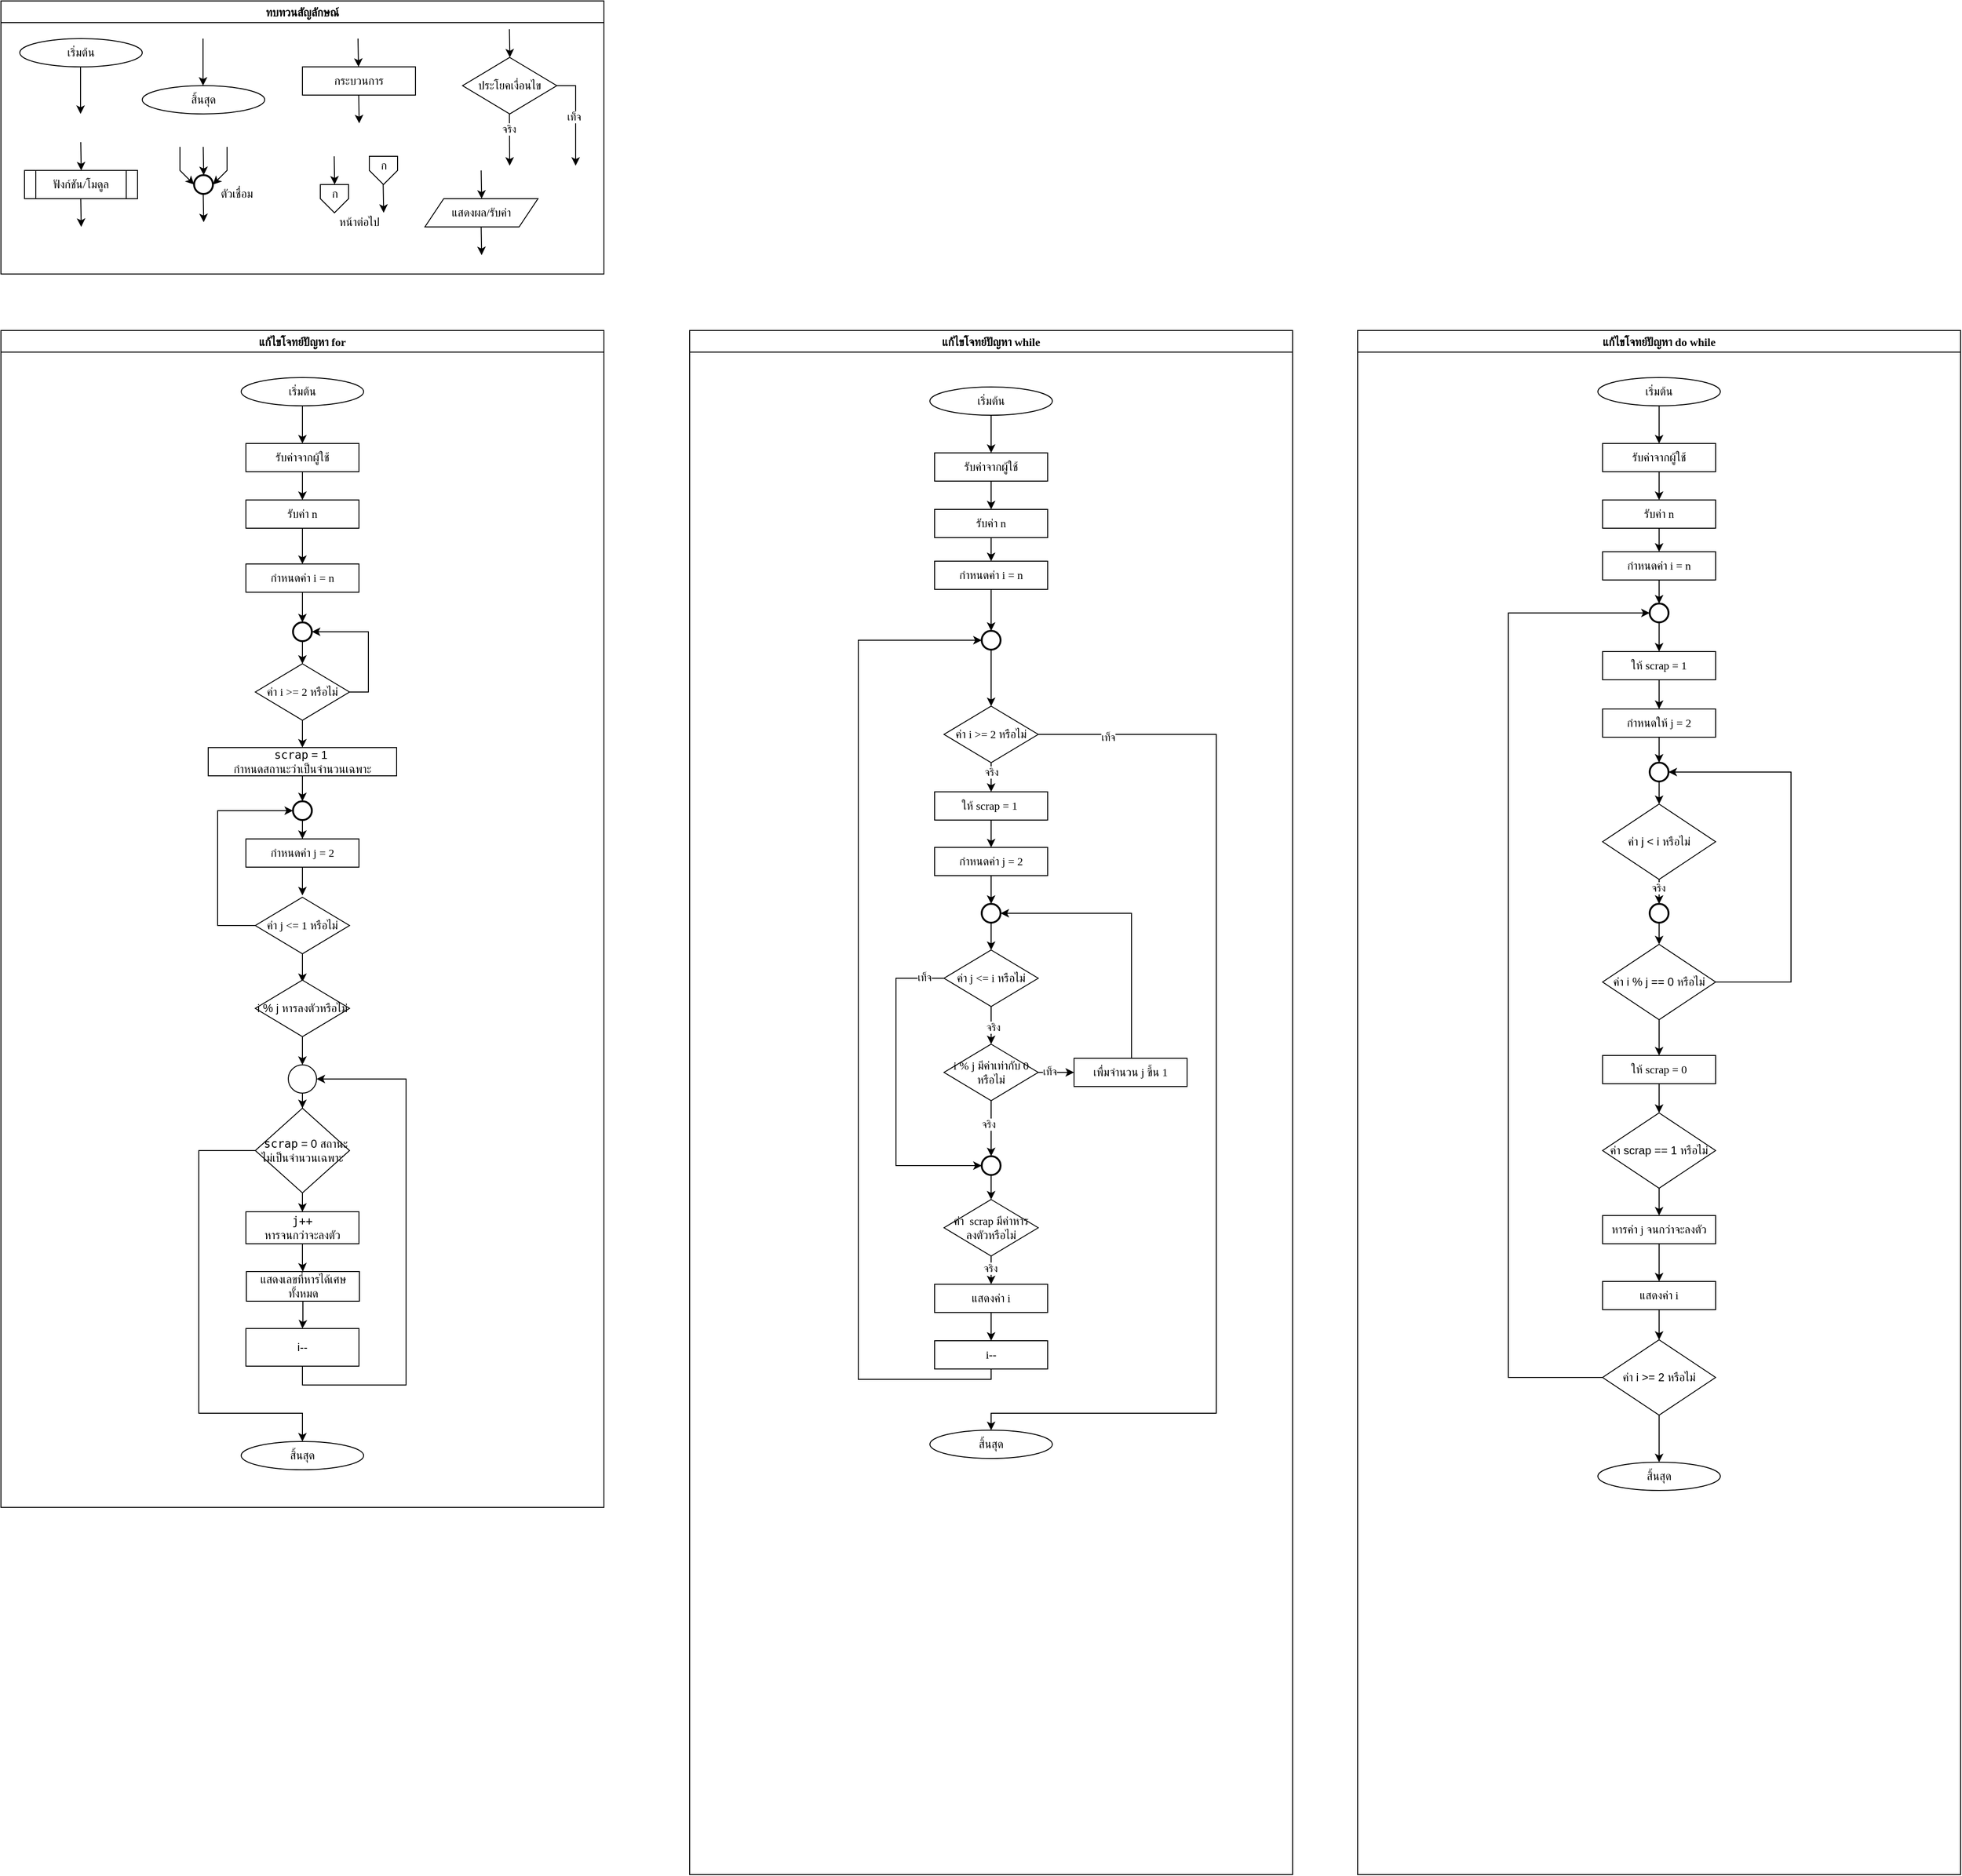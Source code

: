 <mxfile version="28.1.1">
  <diagram name="Page-1" id="1fW9AFwRJ8pEFe12abzO">
    <mxGraphModel grid="1" page="1" gridSize="10" guides="1" tooltips="1" connect="1" arrows="1" fold="1" pageScale="1" pageWidth="827" pageHeight="1169" math="0" shadow="0">
      <root>
        <mxCell id="0" />
        <mxCell id="1" parent="0" />
        <mxCell id="gpN6_bEysoLF4u-aJfMx-1" value="ทบทวนสัญลักษณ์" style="swimlane;fontFamily=Sarabun;fontSource=https://fonts.googleapis.com/css?family=Sarabun;" vertex="1" parent="1">
          <mxGeometry x="190" y="30" width="640" height="290" as="geometry" />
        </mxCell>
        <mxCell id="gpN6_bEysoLF4u-aJfMx-2" value="&lt;font data-font-src=&quot;https://fonts.googleapis.com/css?family=Sarabun&quot; face=&quot;Sarabun&quot;&gt;เริ่มต้น&lt;/font&gt;" style="ellipse;whiteSpace=wrap;html=1;" vertex="1" parent="gpN6_bEysoLF4u-aJfMx-1">
          <mxGeometry x="20" y="40" width="130" height="30" as="geometry" />
        </mxCell>
        <mxCell id="gpN6_bEysoLF4u-aJfMx-3" value="" style="endArrow=classic;html=1;rounded=0;" edge="1" parent="gpN6_bEysoLF4u-aJfMx-1">
          <mxGeometry width="50" height="50" relative="1" as="geometry">
            <mxPoint x="84.5" y="70" as="sourcePoint" />
            <mxPoint x="84.5" y="120" as="targetPoint" />
          </mxGeometry>
        </mxCell>
        <mxCell id="gpN6_bEysoLF4u-aJfMx-4" value="&lt;font face=&quot;Sarabun&quot;&gt;สิ้นสุด&lt;/font&gt;" style="ellipse;whiteSpace=wrap;html=1;" vertex="1" parent="gpN6_bEysoLF4u-aJfMx-1">
          <mxGeometry x="150" y="90" width="130" height="30" as="geometry" />
        </mxCell>
        <mxCell id="gpN6_bEysoLF4u-aJfMx-5" value="" style="endArrow=classic;html=1;rounded=0;" edge="1" parent="gpN6_bEysoLF4u-aJfMx-1">
          <mxGeometry width="50" height="50" relative="1" as="geometry">
            <mxPoint x="214.5" y="40" as="sourcePoint" />
            <mxPoint x="214.5" y="90" as="targetPoint" />
          </mxGeometry>
        </mxCell>
        <mxCell id="gpN6_bEysoLF4u-aJfMx-6" value="กระบวนการ" style="rounded=0;whiteSpace=wrap;html=1;fontFamily=Sarabun;fontSource=https://fonts.googleapis.com/css?family=Sarabun;" vertex="1" parent="gpN6_bEysoLF4u-aJfMx-1">
          <mxGeometry x="320" y="70" width="120" height="30" as="geometry" />
        </mxCell>
        <mxCell id="gpN6_bEysoLF4u-aJfMx-7" value="" style="endArrow=classic;html=1;rounded=0;" edge="1" parent="gpN6_bEysoLF4u-aJfMx-1">
          <mxGeometry width="50" height="50" relative="1" as="geometry">
            <mxPoint x="379" y="40" as="sourcePoint" />
            <mxPoint x="379.5" y="70" as="targetPoint" />
          </mxGeometry>
        </mxCell>
        <mxCell id="gpN6_bEysoLF4u-aJfMx-8" value="" style="endArrow=classic;html=1;rounded=0;" edge="1" parent="gpN6_bEysoLF4u-aJfMx-1">
          <mxGeometry width="50" height="50" relative="1" as="geometry">
            <mxPoint x="379.75" y="100" as="sourcePoint" />
            <mxPoint x="380.25" y="130" as="targetPoint" />
          </mxGeometry>
        </mxCell>
        <mxCell id="gpN6_bEysoLF4u-aJfMx-9" value="ประโยคเงื่อนไข" style="rhombus;whiteSpace=wrap;html=1;fontFamily=Sarabun;fontSource=https://fonts.googleapis.com/css?family=Sarabun;" vertex="1" parent="gpN6_bEysoLF4u-aJfMx-1">
          <mxGeometry x="490" y="60" width="100" height="60" as="geometry" />
        </mxCell>
        <mxCell id="gpN6_bEysoLF4u-aJfMx-10" value="" style="endArrow=classic;html=1;rounded=0;" edge="1" parent="gpN6_bEysoLF4u-aJfMx-1">
          <mxGeometry width="50" height="50" relative="1" as="geometry">
            <mxPoint x="539.71" y="30" as="sourcePoint" />
            <mxPoint x="540.21" y="60" as="targetPoint" />
          </mxGeometry>
        </mxCell>
        <mxCell id="gpN6_bEysoLF4u-aJfMx-11" value="" style="endArrow=classic;html=1;rounded=0;" edge="1" parent="gpN6_bEysoLF4u-aJfMx-1">
          <mxGeometry width="50" height="50" relative="1" as="geometry">
            <mxPoint x="539.71" y="120" as="sourcePoint" />
            <mxPoint x="540" y="175" as="targetPoint" />
          </mxGeometry>
        </mxCell>
        <mxCell id="gpN6_bEysoLF4u-aJfMx-12" value="จริง" style="edgeLabel;html=1;align=center;verticalAlign=middle;resizable=0;points=[];fontFamily=Sarabun;fontSource=https://fonts.googleapis.com/css?family=Sarabun;" vertex="1" connectable="0" parent="gpN6_bEysoLF4u-aJfMx-11">
          <mxGeometry x="-0.414" y="-1" relative="1" as="geometry">
            <mxPoint as="offset" />
          </mxGeometry>
        </mxCell>
        <mxCell id="gpN6_bEysoLF4u-aJfMx-13" value="" style="endArrow=classic;html=1;rounded=0;exitX=1;exitY=0.5;exitDx=0;exitDy=0;" edge="1" parent="gpN6_bEysoLF4u-aJfMx-1" source="gpN6_bEysoLF4u-aJfMx-9">
          <mxGeometry width="50" height="50" relative="1" as="geometry">
            <mxPoint x="620" y="95" as="sourcePoint" />
            <mxPoint x="610" y="175" as="targetPoint" />
            <Array as="points">
              <mxPoint x="610" y="90" />
            </Array>
          </mxGeometry>
        </mxCell>
        <mxCell id="gpN6_bEysoLF4u-aJfMx-14" value="&lt;font data-font-src=&quot;https://fonts.googleapis.com/css?family=Sarabun&quot; face=&quot;Sarabun&quot;&gt;เท็จ&lt;/font&gt;" style="edgeLabel;html=1;align=center;verticalAlign=middle;resizable=0;points=[];" vertex="1" connectable="0" parent="gpN6_bEysoLF4u-aJfMx-13">
          <mxGeometry x="-0.002" y="-2" relative="1" as="geometry">
            <mxPoint as="offset" />
          </mxGeometry>
        </mxCell>
        <mxCell id="gpN6_bEysoLF4u-aJfMx-15" value="&lt;font data-font-src=&quot;https://fonts.googleapis.com/css?family=Sarabun&quot; face=&quot;Sarabun&quot;&gt;ฟังก์ชัน/โมดูล&lt;/font&gt;" style="shape=process;whiteSpace=wrap;html=1;backgroundOutline=1;" vertex="1" parent="gpN6_bEysoLF4u-aJfMx-1">
          <mxGeometry x="25" y="180" width="120" height="30" as="geometry" />
        </mxCell>
        <mxCell id="gpN6_bEysoLF4u-aJfMx-16" value="" style="endArrow=classic;html=1;rounded=0;" edge="1" parent="gpN6_bEysoLF4u-aJfMx-1">
          <mxGeometry width="50" height="50" relative="1" as="geometry">
            <mxPoint x="84.71" y="150" as="sourcePoint" />
            <mxPoint x="85.21" y="180" as="targetPoint" />
          </mxGeometry>
        </mxCell>
        <mxCell id="gpN6_bEysoLF4u-aJfMx-17" value="" style="endArrow=classic;html=1;rounded=0;" edge="1" parent="gpN6_bEysoLF4u-aJfMx-1">
          <mxGeometry width="50" height="50" relative="1" as="geometry">
            <mxPoint x="84.71" y="210" as="sourcePoint" />
            <mxPoint x="85.21" y="240" as="targetPoint" />
          </mxGeometry>
        </mxCell>
        <mxCell id="gpN6_bEysoLF4u-aJfMx-18" value="" style="strokeWidth=2;html=1;shape=mxgraph.flowchart.start_2;whiteSpace=wrap;" vertex="1" parent="gpN6_bEysoLF4u-aJfMx-1">
          <mxGeometry x="205" y="185" width="20" height="20" as="geometry" />
        </mxCell>
        <mxCell id="gpN6_bEysoLF4u-aJfMx-19" value="" style="endArrow=classic;html=1;rounded=0;" edge="1" parent="gpN6_bEysoLF4u-aJfMx-1">
          <mxGeometry width="50" height="50" relative="1" as="geometry">
            <mxPoint x="214.71" y="155" as="sourcePoint" />
            <mxPoint x="215.21" y="185" as="targetPoint" />
          </mxGeometry>
        </mxCell>
        <mxCell id="gpN6_bEysoLF4u-aJfMx-20" value="" style="endArrow=classic;html=1;rounded=0;entryX=0;entryY=0.5;entryDx=0;entryDy=0;entryPerimeter=0;" edge="1" parent="gpN6_bEysoLF4u-aJfMx-1" target="gpN6_bEysoLF4u-aJfMx-18">
          <mxGeometry width="50" height="50" relative="1" as="geometry">
            <mxPoint x="190.0" y="155" as="sourcePoint" />
            <mxPoint x="190.5" y="185" as="targetPoint" />
            <Array as="points">
              <mxPoint x="190" y="180" />
            </Array>
          </mxGeometry>
        </mxCell>
        <mxCell id="gpN6_bEysoLF4u-aJfMx-21" value="" style="endArrow=classic;html=1;rounded=0;entryX=1;entryY=0.5;entryDx=0;entryDy=0;entryPerimeter=0;" edge="1" parent="gpN6_bEysoLF4u-aJfMx-1" target="gpN6_bEysoLF4u-aJfMx-18">
          <mxGeometry width="50" height="50" relative="1" as="geometry">
            <mxPoint x="240.0" y="155" as="sourcePoint" />
            <mxPoint x="240.5" y="185" as="targetPoint" />
            <Array as="points">
              <mxPoint x="240" y="180" />
            </Array>
          </mxGeometry>
        </mxCell>
        <mxCell id="gpN6_bEysoLF4u-aJfMx-22" value="" style="endArrow=classic;html=1;rounded=0;" edge="1" parent="gpN6_bEysoLF4u-aJfMx-1">
          <mxGeometry width="50" height="50" relative="1" as="geometry">
            <mxPoint x="214.71" y="205" as="sourcePoint" />
            <mxPoint x="215.21" y="235" as="targetPoint" />
          </mxGeometry>
        </mxCell>
        <mxCell id="gpN6_bEysoLF4u-aJfMx-23" value="&lt;font data-font-src=&quot;https://fonts.googleapis.com/css?family=Sarabun&quot; face=&quot;Sarabun&quot;&gt;ตัวเชื่อม&lt;/font&gt;" style="text;html=1;align=center;verticalAlign=middle;resizable=0;points=[];autosize=1;strokeColor=none;fillColor=none;" vertex="1" parent="gpN6_bEysoLF4u-aJfMx-1">
          <mxGeometry x="220" y="190" width="60" height="30" as="geometry" />
        </mxCell>
        <mxCell id="gpN6_bEysoLF4u-aJfMx-24" value="" style="endArrow=classic;html=1;rounded=0;" edge="1" parent="gpN6_bEysoLF4u-aJfMx-1">
          <mxGeometry width="50" height="50" relative="1" as="geometry">
            <mxPoint x="353.71" y="165" as="sourcePoint" />
            <mxPoint x="354.21" y="195" as="targetPoint" />
          </mxGeometry>
        </mxCell>
        <mxCell id="gpN6_bEysoLF4u-aJfMx-25" value="" style="verticalLabelPosition=bottom;verticalAlign=top;html=1;shape=offPageConnector;rounded=0;size=0.5;" vertex="1" parent="gpN6_bEysoLF4u-aJfMx-1">
          <mxGeometry x="339" y="195" width="30" height="30" as="geometry" />
        </mxCell>
        <mxCell id="gpN6_bEysoLF4u-aJfMx-26" value="" style="endArrow=classic;html=1;rounded=0;" edge="1" parent="gpN6_bEysoLF4u-aJfMx-1">
          <mxGeometry width="50" height="50" relative="1" as="geometry">
            <mxPoint x="405.71" y="195" as="sourcePoint" />
            <mxPoint x="406.21" y="225" as="targetPoint" />
          </mxGeometry>
        </mxCell>
        <mxCell id="gpN6_bEysoLF4u-aJfMx-27" value="" style="verticalLabelPosition=bottom;verticalAlign=top;html=1;shape=offPageConnector;rounded=0;size=0.5;" vertex="1" parent="gpN6_bEysoLF4u-aJfMx-1">
          <mxGeometry x="391" y="165" width="30" height="30" as="geometry" />
        </mxCell>
        <mxCell id="gpN6_bEysoLF4u-aJfMx-28" value="หน้าต่อไป" style="text;html=1;align=center;verticalAlign=middle;resizable=0;points=[];autosize=1;strokeColor=none;fillColor=none;fontFamily=Sarabun;fontSource=https://fonts.googleapis.com/css?family=Sarabun;" vertex="1" parent="gpN6_bEysoLF4u-aJfMx-1">
          <mxGeometry x="345" y="220" width="70" height="30" as="geometry" />
        </mxCell>
        <mxCell id="gpN6_bEysoLF4u-aJfMx-29" value="ก" style="text;html=1;align=center;verticalAlign=middle;resizable=0;points=[];autosize=1;strokeColor=none;fillColor=none;fontFamily=Sarabun;fontSource=https://fonts.googleapis.com/css?family=Sarabun;" vertex="1" parent="gpN6_bEysoLF4u-aJfMx-1">
          <mxGeometry x="339" y="190" width="30" height="30" as="geometry" />
        </mxCell>
        <mxCell id="gpN6_bEysoLF4u-aJfMx-30" value="ก" style="text;html=1;align=center;verticalAlign=middle;resizable=0;points=[];autosize=1;strokeColor=none;fillColor=none;fontFamily=Sarabun;fontSource=https://fonts.googleapis.com/css?family=Sarabun;" vertex="1" parent="gpN6_bEysoLF4u-aJfMx-1">
          <mxGeometry x="391" y="160" width="30" height="30" as="geometry" />
        </mxCell>
        <mxCell id="gpN6_bEysoLF4u-aJfMx-31" value="แสดงผล/รับค่า" style="shape=parallelogram;perimeter=parallelogramPerimeter;whiteSpace=wrap;html=1;fixedSize=1;fontFamily=Sarabun;fontSource=https://fonts.googleapis.com/css?family=Sarabun;" vertex="1" parent="gpN6_bEysoLF4u-aJfMx-1">
          <mxGeometry x="450" y="210" width="120" height="30" as="geometry" />
        </mxCell>
        <mxCell id="gpN6_bEysoLF4u-aJfMx-32" value="" style="endArrow=classic;html=1;rounded=0;" edge="1" parent="gpN6_bEysoLF4u-aJfMx-1">
          <mxGeometry width="50" height="50" relative="1" as="geometry">
            <mxPoint x="509.71" y="180" as="sourcePoint" />
            <mxPoint x="510.21" y="210" as="targetPoint" />
          </mxGeometry>
        </mxCell>
        <mxCell id="gpN6_bEysoLF4u-aJfMx-33" value="" style="endArrow=classic;html=1;rounded=0;" edge="1" parent="gpN6_bEysoLF4u-aJfMx-1">
          <mxGeometry width="50" height="50" relative="1" as="geometry">
            <mxPoint x="509.71" y="240" as="sourcePoint" />
            <mxPoint x="510.21" y="270" as="targetPoint" />
          </mxGeometry>
        </mxCell>
        <mxCell id="gpN6_bEysoLF4u-aJfMx-34" value="แก้ไขโจทย์ปัญหา while" style="swimlane;fontFamily=Sarabun;fontSource=https://fonts.googleapis.com/css?family=Sarabun;" vertex="1" parent="1">
          <mxGeometry x="921" y="380" width="640" height="1640" as="geometry" />
        </mxCell>
        <mxCell id="gpN6_bEysoLF4u-aJfMx-80" style="edgeStyle=orthogonalEdgeStyle;rounded=0;orthogonalLoop=1;jettySize=auto;html=1;entryX=0;entryY=0.5;entryDx=0;entryDy=0;entryPerimeter=0;" edge="1" parent="gpN6_bEysoLF4u-aJfMx-34">
          <mxGeometry relative="1" as="geometry">
            <Array as="points">
              <mxPoint x="100" y="760" />
              <mxPoint x="15" y="760" />
              <mxPoint x="15" y="492" />
            </Array>
            <mxPoint x="100" y="740" as="sourcePoint" />
          </mxGeometry>
        </mxCell>
        <mxCell id="gpN6_bEysoLF4u-aJfMx-124" style="edgeStyle=orthogonalEdgeStyle;rounded=0;orthogonalLoop=1;jettySize=auto;html=1;" edge="1" parent="gpN6_bEysoLF4u-aJfMx-34" source="gpN6_bEysoLF4u-aJfMx-122" target="gpN6_bEysoLF4u-aJfMx-123">
          <mxGeometry relative="1" as="geometry" />
        </mxCell>
        <mxCell id="gpN6_bEysoLF4u-aJfMx-122" value="&lt;font data-font-src=&quot;https://fonts.googleapis.com/css?family=Sarabun&quot; face=&quot;Sarabun&quot;&gt;เริ่มต้น&lt;/font&gt;" style="ellipse;whiteSpace=wrap;html=1;" vertex="1" parent="gpN6_bEysoLF4u-aJfMx-34">
          <mxGeometry x="255" y="60" width="130" height="30" as="geometry" />
        </mxCell>
        <mxCell id="gpN6_bEysoLF4u-aJfMx-128" style="edgeStyle=orthogonalEdgeStyle;rounded=0;orthogonalLoop=1;jettySize=auto;html=1;" edge="1" parent="gpN6_bEysoLF4u-aJfMx-34" source="gpN6_bEysoLF4u-aJfMx-123" target="gpN6_bEysoLF4u-aJfMx-127">
          <mxGeometry relative="1" as="geometry" />
        </mxCell>
        <mxCell id="gpN6_bEysoLF4u-aJfMx-123" value="รับค่าจากผู้ใช้" style="rounded=0;whiteSpace=wrap;html=1;fontFamily=Sarabun;fontSource=https://fonts.googleapis.com/css?family=Sarabun;" vertex="1" parent="gpN6_bEysoLF4u-aJfMx-34">
          <mxGeometry x="260" y="130" width="120" height="30" as="geometry" />
        </mxCell>
        <mxCell id="gpN6_bEysoLF4u-aJfMx-125" value="กำหนดค่า i = n" style="rounded=0;whiteSpace=wrap;html=1;fontFamily=Sarabun;fontSource=https://fonts.googleapis.com/css?family=Sarabun;" vertex="1" parent="gpN6_bEysoLF4u-aJfMx-34">
          <mxGeometry x="260" y="245" width="120" height="30" as="geometry" />
        </mxCell>
        <mxCell id="gpN6_bEysoLF4u-aJfMx-129" style="edgeStyle=orthogonalEdgeStyle;rounded=0;orthogonalLoop=1;jettySize=auto;html=1;entryX=0.5;entryY=0;entryDx=0;entryDy=0;" edge="1" parent="gpN6_bEysoLF4u-aJfMx-34" source="gpN6_bEysoLF4u-aJfMx-127" target="gpN6_bEysoLF4u-aJfMx-125">
          <mxGeometry relative="1" as="geometry" />
        </mxCell>
        <mxCell id="gpN6_bEysoLF4u-aJfMx-127" value="รับค่า n" style="rounded=0;whiteSpace=wrap;html=1;fontFamily=Sarabun;fontSource=https://fonts.googleapis.com/css?family=Sarabun;" vertex="1" parent="gpN6_bEysoLF4u-aJfMx-34">
          <mxGeometry x="260" y="190" width="120" height="30" as="geometry" />
        </mxCell>
        <mxCell id="gpN6_bEysoLF4u-aJfMx-150" value="" style="strokeWidth=2;html=1;shape=mxgraph.flowchart.start_2;whiteSpace=wrap;" vertex="1" parent="gpN6_bEysoLF4u-aJfMx-34">
          <mxGeometry x="310" y="319" width="20" height="20" as="geometry" />
        </mxCell>
        <mxCell id="gpN6_bEysoLF4u-aJfMx-151" style="edgeStyle=orthogonalEdgeStyle;rounded=0;orthogonalLoop=1;jettySize=auto;html=1;entryX=0.5;entryY=0;entryDx=0;entryDy=0;entryPerimeter=0;" edge="1" parent="gpN6_bEysoLF4u-aJfMx-34" source="gpN6_bEysoLF4u-aJfMx-125" target="gpN6_bEysoLF4u-aJfMx-150">
          <mxGeometry relative="1" as="geometry" />
        </mxCell>
        <mxCell id="gpN6_bEysoLF4u-aJfMx-154" value="&lt;font face=&quot;Sarabun&quot;&gt;สิ้นสุด&lt;/font&gt;" style="ellipse;whiteSpace=wrap;html=1;" vertex="1" parent="gpN6_bEysoLF4u-aJfMx-34">
          <mxGeometry x="255" y="1168" width="130" height="30" as="geometry" />
        </mxCell>
        <mxCell id="gpN6_bEysoLF4u-aJfMx-190" value="" style="strokeWidth=2;html=1;shape=mxgraph.flowchart.start_2;whiteSpace=wrap;" vertex="1" parent="gpN6_bEysoLF4u-aJfMx-34">
          <mxGeometry x="310" y="609" width="20" height="20" as="geometry" />
        </mxCell>
        <mxCell id="gpN6_bEysoLF4u-aJfMx-235" value="กำหนดค่า&amp;nbsp;&lt;span style=&quot;background-color: transparent; color: light-dark(rgb(0, 0, 0), rgb(255, 255, 255));&quot;&gt;j = 2&lt;/span&gt;" style="rounded=0;whiteSpace=wrap;html=1;fontFamily=Sarabun;fontSource=https://fonts.googleapis.com/css?family=Sarabun;" vertex="1" parent="gpN6_bEysoLF4u-aJfMx-34">
          <mxGeometry x="260" y="549" width="120" height="30" as="geometry" />
        </mxCell>
        <mxCell id="gpN6_bEysoLF4u-aJfMx-238" style="edgeStyle=orthogonalEdgeStyle;rounded=0;orthogonalLoop=1;jettySize=auto;html=1;entryX=0.5;entryY=0;entryDx=0;entryDy=0;entryPerimeter=0;" edge="1" parent="gpN6_bEysoLF4u-aJfMx-34" source="gpN6_bEysoLF4u-aJfMx-235" target="gpN6_bEysoLF4u-aJfMx-190">
          <mxGeometry relative="1" as="geometry" />
        </mxCell>
        <mxCell id="gpN6_bEysoLF4u-aJfMx-141" value="เพื่มจำนวน j ขึ้น 1" style="rounded=0;whiteSpace=wrap;html=1;fontFamily=Sarabun;fontSource=https://fonts.googleapis.com/css?family=Sarabun;" vertex="1" parent="gpN6_bEysoLF4u-aJfMx-34">
          <mxGeometry x="408" y="773" width="120" height="30" as="geometry" />
        </mxCell>
        <mxCell id="gpN6_bEysoLF4u-aJfMx-242" style="edgeStyle=orthogonalEdgeStyle;rounded=0;orthogonalLoop=1;jettySize=auto;html=1;entryX=1;entryY=0.5;entryDx=0;entryDy=0;entryPerimeter=0;" edge="1" parent="gpN6_bEysoLF4u-aJfMx-34" source="gpN6_bEysoLF4u-aJfMx-141" target="gpN6_bEysoLF4u-aJfMx-190">
          <mxGeometry relative="1" as="geometry">
            <Array as="points">
              <mxPoint x="469" y="619" />
            </Array>
          </mxGeometry>
        </mxCell>
        <mxCell id="gpN6_bEysoLF4u-aJfMx-243" value="" style="strokeWidth=2;html=1;shape=mxgraph.flowchart.start_2;whiteSpace=wrap;" vertex="1" parent="gpN6_bEysoLF4u-aJfMx-34">
          <mxGeometry x="310" y="877" width="20" height="20" as="geometry" />
        </mxCell>
        <mxCell id="gpN6_bEysoLF4u-aJfMx-134" style="edgeStyle=orthogonalEdgeStyle;rounded=0;orthogonalLoop=1;jettySize=auto;html=1;entryX=0.5;entryY=0;entryDx=0;entryDy=0;" edge="1" parent="1" source="gpN6_bEysoLF4u-aJfMx-130" target="gpN6_bEysoLF4u-aJfMx-133">
          <mxGeometry relative="1" as="geometry" />
        </mxCell>
        <mxCell id="gpN6_bEysoLF4u-aJfMx-158" value="จริง" style="edgeLabel;html=1;align=center;verticalAlign=middle;resizable=0;points=[];" vertex="1" connectable="0" parent="gpN6_bEysoLF4u-aJfMx-134">
          <mxGeometry x="-0.584" relative="1" as="geometry">
            <mxPoint as="offset" />
          </mxGeometry>
        </mxCell>
        <mxCell id="gpN6_bEysoLF4u-aJfMx-138" style="edgeStyle=orthogonalEdgeStyle;rounded=0;orthogonalLoop=1;jettySize=auto;html=1;entryX=0.5;entryY=0;entryDx=0;entryDy=0;" edge="1" parent="1" source="gpN6_bEysoLF4u-aJfMx-135" target="gpN6_bEysoLF4u-aJfMx-136">
          <mxGeometry relative="1" as="geometry" />
        </mxCell>
        <mxCell id="gpN6_bEysoLF4u-aJfMx-159" value="จริง" style="edgeLabel;html=1;align=center;verticalAlign=middle;resizable=0;points=[];" vertex="1" connectable="0" parent="gpN6_bEysoLF4u-aJfMx-138">
          <mxGeometry x="0.085" y="2" relative="1" as="geometry">
            <mxPoint as="offset" />
          </mxGeometry>
        </mxCell>
        <mxCell id="gpN6_bEysoLF4u-aJfMx-147" style="edgeStyle=orthogonalEdgeStyle;rounded=0;orthogonalLoop=1;jettySize=auto;html=1;" edge="1" parent="1" source="gpN6_bEysoLF4u-aJfMx-143" target="gpN6_bEysoLF4u-aJfMx-145">
          <mxGeometry relative="1" as="geometry" />
        </mxCell>
        <mxCell id="gpN6_bEysoLF4u-aJfMx-187" value="จริง" style="edgeLabel;html=1;align=center;verticalAlign=middle;resizable=0;points=[];" vertex="1" connectable="0" parent="gpN6_bEysoLF4u-aJfMx-147">
          <mxGeometry x="0.302" y="-1" relative="1" as="geometry">
            <mxPoint as="offset" />
          </mxGeometry>
        </mxCell>
        <mxCell id="gpN6_bEysoLF4u-aJfMx-148" style="edgeStyle=orthogonalEdgeStyle;rounded=0;orthogonalLoop=1;jettySize=auto;html=1;entryX=0.5;entryY=0;entryDx=0;entryDy=0;" edge="1" parent="1" source="gpN6_bEysoLF4u-aJfMx-145" target="gpN6_bEysoLF4u-aJfMx-146">
          <mxGeometry relative="1" as="geometry" />
        </mxCell>
        <mxCell id="gpN6_bEysoLF4u-aJfMx-250" style="edgeStyle=orthogonalEdgeStyle;rounded=0;orthogonalLoop=1;jettySize=auto;html=1;entryX=0.5;entryY=0;entryDx=0;entryDy=0;" edge="1" parent="1" source="gpN6_bEysoLF4u-aJfMx-130" target="gpN6_bEysoLF4u-aJfMx-154">
          <mxGeometry relative="1" as="geometry">
            <Array as="points">
              <mxPoint x="1480" y="809" />
              <mxPoint x="1480" y="1530" />
              <mxPoint x="1241" y="1530" />
            </Array>
          </mxGeometry>
        </mxCell>
        <mxCell id="gpN6_bEysoLF4u-aJfMx-251" value="เท็จ" style="edgeLabel;html=1;align=center;verticalAlign=middle;resizable=0;points=[];" vertex="1" connectable="0" parent="gpN6_bEysoLF4u-aJfMx-250">
          <mxGeometry x="-0.874" y="-3" relative="1" as="geometry">
            <mxPoint as="offset" />
          </mxGeometry>
        </mxCell>
        <mxCell id="gpN6_bEysoLF4u-aJfMx-130" value="ค่า i &amp;gt;= 2 หรือไม่" style="rhombus;whiteSpace=wrap;html=1;fontFamily=Sarabun;fontSource=https://fonts.googleapis.com/css?family=Sarabun;" vertex="1" parent="1">
          <mxGeometry x="1191" y="779" width="100" height="60" as="geometry" />
        </mxCell>
        <mxCell id="gpN6_bEysoLF4u-aJfMx-236" style="edgeStyle=orthogonalEdgeStyle;rounded=0;orthogonalLoop=1;jettySize=auto;html=1;entryX=0.5;entryY=0;entryDx=0;entryDy=0;" edge="1" parent="1" source="gpN6_bEysoLF4u-aJfMx-133" target="gpN6_bEysoLF4u-aJfMx-235">
          <mxGeometry relative="1" as="geometry" />
        </mxCell>
        <mxCell id="gpN6_bEysoLF4u-aJfMx-133" value="&lt;div&gt;ให้ scrap = 1&amp;nbsp;&lt;/div&gt;" style="rounded=0;whiteSpace=wrap;html=1;fontFamily=Sarabun;fontSource=https://fonts.googleapis.com/css?family=Sarabun;" vertex="1" parent="1">
          <mxGeometry x="1181" y="870" width="120" height="30" as="geometry" />
        </mxCell>
        <mxCell id="gpN6_bEysoLF4u-aJfMx-135" value="ค่า j &amp;lt;= i หรือไม่" style="rhombus;whiteSpace=wrap;html=1;fontFamily=Sarabun;fontSource=https://fonts.googleapis.com/css?family=Sarabun;" vertex="1" parent="1">
          <mxGeometry x="1191" y="1038" width="100" height="60" as="geometry" />
        </mxCell>
        <mxCell id="gpN6_bEysoLF4u-aJfMx-240" style="edgeStyle=orthogonalEdgeStyle;rounded=0;orthogonalLoop=1;jettySize=auto;html=1;entryX=0;entryY=0.5;entryDx=0;entryDy=0;" edge="1" parent="1" source="gpN6_bEysoLF4u-aJfMx-136" target="gpN6_bEysoLF4u-aJfMx-141">
          <mxGeometry relative="1" as="geometry" />
        </mxCell>
        <mxCell id="gpN6_bEysoLF4u-aJfMx-241" value="เท็จ" style="edgeLabel;html=1;align=center;verticalAlign=middle;resizable=0;points=[];" vertex="1" connectable="0" parent="gpN6_bEysoLF4u-aJfMx-240">
          <mxGeometry x="-0.439" y="1" relative="1" as="geometry">
            <mxPoint as="offset" />
          </mxGeometry>
        </mxCell>
        <mxCell id="gpN6_bEysoLF4u-aJfMx-136" value="i % j มีค่าเท่ากับ 0 หรือไม่" style="rhombus;whiteSpace=wrap;html=1;fontFamily=Sarabun;fontSource=https://fonts.googleapis.com/css?family=Sarabun;" vertex="1" parent="1">
          <mxGeometry x="1191" y="1138" width="100" height="60" as="geometry" />
        </mxCell>
        <mxCell id="gpN6_bEysoLF4u-aJfMx-143" value="ค่า&amp;nbsp; scrap มีค่าหารลงตัวหรือไม่" style="rhombus;whiteSpace=wrap;html=1;fontFamily=Sarabun;fontSource=https://fonts.googleapis.com/css?family=Sarabun;" vertex="1" parent="1">
          <mxGeometry x="1191" y="1303" width="100" height="60" as="geometry" />
        </mxCell>
        <mxCell id="gpN6_bEysoLF4u-aJfMx-145" value="แสดงค่า i" style="rounded=0;whiteSpace=wrap;html=1;fontFamily=Sarabun;fontSource=https://fonts.googleapis.com/css?family=Sarabun;" vertex="1" parent="1">
          <mxGeometry x="1181" y="1393" width="120" height="30" as="geometry" />
        </mxCell>
        <mxCell id="gpN6_bEysoLF4u-aJfMx-146" value="i--" style="rounded=0;whiteSpace=wrap;html=1;fontFamily=Sarabun;fontSource=https://fonts.googleapis.com/css?family=Sarabun;" vertex="1" parent="1">
          <mxGeometry x="1181" y="1453" width="120" height="30" as="geometry" />
        </mxCell>
        <mxCell id="gpN6_bEysoLF4u-aJfMx-174" value="แก้ไขโจทย์ปัญหา for" style="swimlane;fontFamily=Sarabun;fontSource=https://fonts.googleapis.com/css?family=Sarabun;" vertex="1" parent="1">
          <mxGeometry x="190" y="380" width="640" height="1250" as="geometry" />
        </mxCell>
        <mxCell id="gpN6_bEysoLF4u-aJfMx-175" style="edgeStyle=orthogonalEdgeStyle;rounded=0;orthogonalLoop=1;jettySize=auto;html=1;entryX=0;entryY=0.5;entryDx=0;entryDy=0;entryPerimeter=0;" edge="1" parent="gpN6_bEysoLF4u-aJfMx-174">
          <mxGeometry relative="1" as="geometry">
            <Array as="points">
              <mxPoint x="100" y="760" />
              <mxPoint x="15" y="760" />
              <mxPoint x="15" y="492" />
            </Array>
            <mxPoint x="100" y="740" as="sourcePoint" />
          </mxGeometry>
        </mxCell>
        <mxCell id="gpN6_bEysoLF4u-aJfMx-198" style="edgeStyle=orthogonalEdgeStyle;rounded=0;orthogonalLoop=1;jettySize=auto;html=1;" edge="1" parent="gpN6_bEysoLF4u-aJfMx-174" source="gpN6_bEysoLF4u-aJfMx-199" target="gpN6_bEysoLF4u-aJfMx-201">
          <mxGeometry relative="1" as="geometry" />
        </mxCell>
        <mxCell id="gpN6_bEysoLF4u-aJfMx-199" value="&lt;font data-font-src=&quot;https://fonts.googleapis.com/css?family=Sarabun&quot; face=&quot;Sarabun&quot;&gt;เริ่มต้น&lt;/font&gt;" style="ellipse;whiteSpace=wrap;html=1;" vertex="1" parent="gpN6_bEysoLF4u-aJfMx-174">
          <mxGeometry x="255" y="50" width="130" height="30" as="geometry" />
        </mxCell>
        <mxCell id="gpN6_bEysoLF4u-aJfMx-200" style="edgeStyle=orthogonalEdgeStyle;rounded=0;orthogonalLoop=1;jettySize=auto;html=1;" edge="1" parent="gpN6_bEysoLF4u-aJfMx-174" source="gpN6_bEysoLF4u-aJfMx-201" target="gpN6_bEysoLF4u-aJfMx-204">
          <mxGeometry relative="1" as="geometry" />
        </mxCell>
        <mxCell id="gpN6_bEysoLF4u-aJfMx-201" value="รับค่าจากผู้ใช้" style="rounded=0;whiteSpace=wrap;html=1;fontFamily=Sarabun;fontSource=https://fonts.googleapis.com/css?family=Sarabun;" vertex="1" parent="gpN6_bEysoLF4u-aJfMx-174">
          <mxGeometry x="260" y="120" width="120" height="30" as="geometry" />
        </mxCell>
        <mxCell id="gpN6_bEysoLF4u-aJfMx-202" value="กำหนดค่า i = n" style="rounded=0;whiteSpace=wrap;html=1;fontFamily=Sarabun;fontSource=https://fonts.googleapis.com/css?family=Sarabun;" vertex="1" parent="gpN6_bEysoLF4u-aJfMx-174">
          <mxGeometry x="260" y="248" width="120" height="30" as="geometry" />
        </mxCell>
        <mxCell id="gpN6_bEysoLF4u-aJfMx-203" style="edgeStyle=orthogonalEdgeStyle;rounded=0;orthogonalLoop=1;jettySize=auto;html=1;entryX=0.5;entryY=0;entryDx=0;entryDy=0;" edge="1" parent="gpN6_bEysoLF4u-aJfMx-174" source="gpN6_bEysoLF4u-aJfMx-204" target="gpN6_bEysoLF4u-aJfMx-202">
          <mxGeometry relative="1" as="geometry" />
        </mxCell>
        <mxCell id="gpN6_bEysoLF4u-aJfMx-204" value="รับค่า n" style="rounded=0;whiteSpace=wrap;html=1;fontFamily=Sarabun;fontSource=https://fonts.googleapis.com/css?family=Sarabun;" vertex="1" parent="gpN6_bEysoLF4u-aJfMx-174">
          <mxGeometry x="260" y="180" width="120" height="30" as="geometry" />
        </mxCell>
        <mxCell id="gpN6_bEysoLF4u-aJfMx-210" style="edgeStyle=orthogonalEdgeStyle;rounded=0;orthogonalLoop=1;jettySize=auto;html=1;entryX=0.5;entryY=0;entryDx=0;entryDy=0;" edge="1" parent="gpN6_bEysoLF4u-aJfMx-174" source="gpN6_bEysoLF4u-aJfMx-205" target="gpN6_bEysoLF4u-aJfMx-209">
          <mxGeometry relative="1" as="geometry" />
        </mxCell>
        <mxCell id="gpN6_bEysoLF4u-aJfMx-205" value="ค่า i &amp;gt;= 2 หรือไม่" style="rhombus;whiteSpace=wrap;html=1;fontFamily=Sarabun;fontSource=https://fonts.googleapis.com/css?family=Sarabun;" vertex="1" parent="gpN6_bEysoLF4u-aJfMx-174">
          <mxGeometry x="270" y="354" width="100" height="60" as="geometry" />
        </mxCell>
        <mxCell id="gpN6_bEysoLF4u-aJfMx-221" style="edgeStyle=orthogonalEdgeStyle;rounded=0;orthogonalLoop=1;jettySize=auto;html=1;entryX=0.5;entryY=0;entryDx=0;entryDy=0;" edge="1" parent="gpN6_bEysoLF4u-aJfMx-174" source="gpN6_bEysoLF4u-aJfMx-206">
          <mxGeometry relative="1" as="geometry">
            <mxPoint x="320" y="692" as="targetPoint" />
          </mxGeometry>
        </mxCell>
        <mxCell id="gpN6_bEysoLF4u-aJfMx-206" value="ค่า j &amp;lt;= 1 หรือไม่" style="rhombus;whiteSpace=wrap;html=1;fontFamily=Sarabun;fontSource=https://fonts.googleapis.com/css?family=Sarabun;" vertex="1" parent="gpN6_bEysoLF4u-aJfMx-174">
          <mxGeometry x="270" y="602" width="100" height="60" as="geometry" />
        </mxCell>
        <mxCell id="gpN6_bEysoLF4u-aJfMx-209" value="&lt;code&gt;scrap&lt;/code&gt;&lt;span style=&quot;font-family: Helvetica;&quot;&gt;&amp;nbsp;= 1&amp;nbsp;&lt;/span&gt;&lt;div&gt;&lt;span style=&quot;font-family: Helvetica;&quot;&gt;กำหนดสถานะว่าเป็นจำนวนเฉพาะ&lt;/span&gt;&lt;/div&gt;" style="rounded=0;whiteSpace=wrap;html=1;fontFamily=Sarabun;fontSource=https://fonts.googleapis.com/css?family=Sarabun;" vertex="1" parent="gpN6_bEysoLF4u-aJfMx-174">
          <mxGeometry x="220" y="443" width="200" height="30" as="geometry" />
        </mxCell>
        <mxCell id="gpN6_bEysoLF4u-aJfMx-214" style="edgeStyle=orthogonalEdgeStyle;rounded=0;orthogonalLoop=1;jettySize=auto;html=1;" edge="1" parent="gpN6_bEysoLF4u-aJfMx-174" source="gpN6_bEysoLF4u-aJfMx-211" target="gpN6_bEysoLF4u-aJfMx-205">
          <mxGeometry relative="1" as="geometry" />
        </mxCell>
        <mxCell id="gpN6_bEysoLF4u-aJfMx-211" value="" style="strokeWidth=2;html=1;shape=mxgraph.flowchart.start_2;whiteSpace=wrap;" vertex="1" parent="gpN6_bEysoLF4u-aJfMx-174">
          <mxGeometry x="310" y="310" width="20" height="20" as="geometry" />
        </mxCell>
        <mxCell id="gpN6_bEysoLF4u-aJfMx-213" style="edgeStyle=orthogonalEdgeStyle;rounded=0;orthogonalLoop=1;jettySize=auto;html=1;entryX=0.5;entryY=0;entryDx=0;entryDy=0;entryPerimeter=0;" edge="1" parent="gpN6_bEysoLF4u-aJfMx-174" source="gpN6_bEysoLF4u-aJfMx-202" target="gpN6_bEysoLF4u-aJfMx-211">
          <mxGeometry relative="1" as="geometry" />
        </mxCell>
        <mxCell id="gpN6_bEysoLF4u-aJfMx-215" style="edgeStyle=orthogonalEdgeStyle;rounded=0;orthogonalLoop=1;jettySize=auto;html=1;entryX=1;entryY=0.5;entryDx=0;entryDy=0;entryPerimeter=0;" edge="1" parent="gpN6_bEysoLF4u-aJfMx-174" source="gpN6_bEysoLF4u-aJfMx-205" target="gpN6_bEysoLF4u-aJfMx-211">
          <mxGeometry relative="1" as="geometry">
            <Array as="points">
              <mxPoint x="390" y="384" />
              <mxPoint x="390" y="320" />
            </Array>
          </mxGeometry>
        </mxCell>
        <mxCell id="ab3dgXOZO8rxgXLOk3Rx-6" style="edgeStyle=orthogonalEdgeStyle;rounded=0;orthogonalLoop=1;jettySize=auto;html=1;" edge="1" parent="gpN6_bEysoLF4u-aJfMx-174" source="ab3dgXOZO8rxgXLOk3Rx-1">
          <mxGeometry relative="1" as="geometry">
            <mxPoint x="320" y="600" as="targetPoint" />
          </mxGeometry>
        </mxCell>
        <mxCell id="ab3dgXOZO8rxgXLOk3Rx-1" value="กำหนดค่า j = 2" style="rounded=0;whiteSpace=wrap;html=1;fontFamily=Sarabun;fontSource=https://fonts.googleapis.com/css?family=Sarabun;" vertex="1" parent="gpN6_bEysoLF4u-aJfMx-174">
          <mxGeometry x="260" y="540" width="120" height="30" as="geometry" />
        </mxCell>
        <mxCell id="ab3dgXOZO8rxgXLOk3Rx-5" style="edgeStyle=orthogonalEdgeStyle;rounded=0;orthogonalLoop=1;jettySize=auto;html=1;entryX=0.5;entryY=0;entryDx=0;entryDy=0;" edge="1" parent="gpN6_bEysoLF4u-aJfMx-174" source="ab3dgXOZO8rxgXLOk3Rx-2" target="ab3dgXOZO8rxgXLOk3Rx-1">
          <mxGeometry relative="1" as="geometry" />
        </mxCell>
        <mxCell id="ab3dgXOZO8rxgXLOk3Rx-2" value="" style="strokeWidth=2;html=1;shape=mxgraph.flowchart.start_2;whiteSpace=wrap;" vertex="1" parent="gpN6_bEysoLF4u-aJfMx-174">
          <mxGeometry x="310" y="500" width="20" height="20" as="geometry" />
        </mxCell>
        <mxCell id="ab3dgXOZO8rxgXLOk3Rx-3" style="edgeStyle=orthogonalEdgeStyle;rounded=0;orthogonalLoop=1;jettySize=auto;html=1;entryX=0;entryY=0.5;entryDx=0;entryDy=0;entryPerimeter=0;" edge="1" parent="gpN6_bEysoLF4u-aJfMx-174" source="gpN6_bEysoLF4u-aJfMx-206" target="ab3dgXOZO8rxgXLOk3Rx-2">
          <mxGeometry relative="1" as="geometry">
            <Array as="points">
              <mxPoint x="230" y="632" />
              <mxPoint x="230" y="510" />
            </Array>
          </mxGeometry>
        </mxCell>
        <mxCell id="ab3dgXOZO8rxgXLOk3Rx-4" style="edgeStyle=orthogonalEdgeStyle;rounded=0;orthogonalLoop=1;jettySize=auto;html=1;entryX=0.5;entryY=0;entryDx=0;entryDy=0;entryPerimeter=0;" edge="1" parent="gpN6_bEysoLF4u-aJfMx-174" source="gpN6_bEysoLF4u-aJfMx-209" target="ab3dgXOZO8rxgXLOk3Rx-2">
          <mxGeometry relative="1" as="geometry" />
        </mxCell>
        <mxCell id="ab3dgXOZO8rxgXLOk3Rx-19" style="edgeStyle=orthogonalEdgeStyle;rounded=0;orthogonalLoop=1;jettySize=auto;html=1;entryX=0.5;entryY=0;entryDx=0;entryDy=0;" edge="1" parent="gpN6_bEysoLF4u-aJfMx-174" source="ab3dgXOZO8rxgXLOk3Rx-7" target="ab3dgXOZO8rxgXLOk3Rx-15">
          <mxGeometry relative="1" as="geometry" />
        </mxCell>
        <mxCell id="ab3dgXOZO8rxgXLOk3Rx-7" value="&lt;span style=&quot;font-family: Helvetica;&quot;&gt;i % j หารลงตัวหรือไม่&lt;/span&gt;" style="rhombus;whiteSpace=wrap;html=1;fontFamily=Sarabun;fontSource=https://fonts.googleapis.com/css?family=Sarabun;" vertex="1" parent="gpN6_bEysoLF4u-aJfMx-174">
          <mxGeometry x="270" y="690" width="100" height="60" as="geometry" />
        </mxCell>
        <mxCell id="ab3dgXOZO8rxgXLOk3Rx-8" style="edgeStyle=orthogonalEdgeStyle;rounded=0;orthogonalLoop=1;jettySize=auto;html=1;exitX=0.5;exitY=1;exitDx=0;exitDy=0;" edge="1" parent="gpN6_bEysoLF4u-aJfMx-174">
          <mxGeometry relative="1" as="geometry">
            <mxPoint x="320.25" y="1042" as="sourcePoint" />
            <mxPoint x="320.25" y="1042" as="targetPoint" />
          </mxGeometry>
        </mxCell>
        <mxCell id="ab3dgXOZO8rxgXLOk3Rx-10" value="" style="edgeStyle=orthogonalEdgeStyle;rounded=0;orthogonalLoop=1;jettySize=auto;html=1;" edge="1" parent="gpN6_bEysoLF4u-aJfMx-174" source="ab3dgXOZO8rxgXLOk3Rx-15" target="ab3dgXOZO8rxgXLOk3Rx-12">
          <mxGeometry relative="1" as="geometry" />
        </mxCell>
        <mxCell id="ab3dgXOZO8rxgXLOk3Rx-11" value="" style="edgeStyle=orthogonalEdgeStyle;rounded=0;orthogonalLoop=1;jettySize=auto;html=1;" edge="1" parent="gpN6_bEysoLF4u-aJfMx-174" source="ab3dgXOZO8rxgXLOk3Rx-12" target="ab3dgXOZO8rxgXLOk3Rx-14">
          <mxGeometry relative="1" as="geometry" />
        </mxCell>
        <mxCell id="ab3dgXOZO8rxgXLOk3Rx-21" style="edgeStyle=orthogonalEdgeStyle;rounded=0;orthogonalLoop=1;jettySize=auto;html=1;entryX=0.5;entryY=0;entryDx=0;entryDy=0;" edge="1" parent="gpN6_bEysoLF4u-aJfMx-174" source="ab3dgXOZO8rxgXLOk3Rx-12" target="ab3dgXOZO8rxgXLOk3Rx-20">
          <mxGeometry relative="1" as="geometry">
            <Array as="points">
              <mxPoint x="210" y="871" />
              <mxPoint x="210" y="1150" />
              <mxPoint x="320" y="1150" />
            </Array>
          </mxGeometry>
        </mxCell>
        <mxCell id="ab3dgXOZO8rxgXLOk3Rx-12" value="&lt;code&gt;&amp;nbsp;scrap&lt;/code&gt;&amp;nbsp;= 0 สถานะไม่เป็นจำนวนเฉพาะ" style="rhombus;whiteSpace=wrap;html=1;" vertex="1" parent="gpN6_bEysoLF4u-aJfMx-174">
          <mxGeometry x="270" y="826" width="100" height="90" as="geometry" />
        </mxCell>
        <mxCell id="ab3dgXOZO8rxgXLOk3Rx-14" value="&lt;font face=&quot;monospace&quot;&gt;j++&lt;/font&gt;&lt;br&gt;&lt;div&gt;หารจนกว่าจะลงตัว&lt;/div&gt;" style="rounded=0;whiteSpace=wrap;html=1;" vertex="1" parent="gpN6_bEysoLF4u-aJfMx-174">
          <mxGeometry x="260" y="936" width="120" height="34" as="geometry" />
        </mxCell>
        <mxCell id="ab3dgXOZO8rxgXLOk3Rx-15" value="" style="ellipse;whiteSpace=wrap;html=1;aspect=fixed;" vertex="1" parent="gpN6_bEysoLF4u-aJfMx-174">
          <mxGeometry x="305" y="780" width="30" height="30" as="geometry" />
        </mxCell>
        <mxCell id="ab3dgXOZO8rxgXLOk3Rx-16" value="" style="edgeStyle=orthogonalEdgeStyle;rounded=0;orthogonalLoop=1;jettySize=auto;html=1;" edge="1" parent="gpN6_bEysoLF4u-aJfMx-174" source="ab3dgXOZO8rxgXLOk3Rx-14" target="ab3dgXOZO8rxgXLOk3Rx-17">
          <mxGeometry relative="1" as="geometry">
            <mxPoint x="320.5" y="996.5" as="sourcePoint" />
            <mxPoint x="320.5" y="1098.5" as="targetPoint" />
          </mxGeometry>
        </mxCell>
        <mxCell id="ab3dgXOZO8rxgXLOk3Rx-25" style="edgeStyle=orthogonalEdgeStyle;rounded=0;orthogonalLoop=1;jettySize=auto;html=1;entryX=0.5;entryY=0;entryDx=0;entryDy=0;" edge="1" parent="gpN6_bEysoLF4u-aJfMx-174" source="ab3dgXOZO8rxgXLOk3Rx-17" target="ab3dgXOZO8rxgXLOk3Rx-24">
          <mxGeometry relative="1" as="geometry" />
        </mxCell>
        <mxCell id="ab3dgXOZO8rxgXLOk3Rx-17" value="แสดงเลขที่หารได้เศษทั้งหมด" style="rounded=0;whiteSpace=wrap;html=1;" vertex="1" parent="gpN6_bEysoLF4u-aJfMx-174">
          <mxGeometry x="260.5" y="999.5" width="120" height="31.5" as="geometry" />
        </mxCell>
        <mxCell id="ab3dgXOZO8rxgXLOk3Rx-20" value="&lt;font face=&quot;Sarabun&quot;&gt;สิ้นสุด&lt;/font&gt;" style="ellipse;whiteSpace=wrap;html=1;" vertex="1" parent="gpN6_bEysoLF4u-aJfMx-174">
          <mxGeometry x="255" y="1180" width="130" height="30" as="geometry" />
        </mxCell>
        <mxCell id="ab3dgXOZO8rxgXLOk3Rx-26" style="edgeStyle=orthogonalEdgeStyle;rounded=0;orthogonalLoop=1;jettySize=auto;html=1;entryX=1;entryY=0.5;entryDx=0;entryDy=0;" edge="1" parent="gpN6_bEysoLF4u-aJfMx-174" source="ab3dgXOZO8rxgXLOk3Rx-24" target="ab3dgXOZO8rxgXLOk3Rx-15">
          <mxGeometry relative="1" as="geometry">
            <Array as="points">
              <mxPoint x="320" y="1120" />
              <mxPoint x="430" y="1120" />
              <mxPoint x="430" y="795" />
            </Array>
          </mxGeometry>
        </mxCell>
        <mxCell id="ab3dgXOZO8rxgXLOk3Rx-24" value="i--" style="rounded=0;whiteSpace=wrap;html=1;" vertex="1" parent="gpN6_bEysoLF4u-aJfMx-174">
          <mxGeometry x="260" y="1060" width="120" height="40" as="geometry" />
        </mxCell>
        <mxCell id="gpN6_bEysoLF4u-aJfMx-188" style="edgeStyle=orthogonalEdgeStyle;rounded=0;orthogonalLoop=1;jettySize=auto;html=1;entryX=0.5;entryY=0;entryDx=0;entryDy=0;" edge="1" parent="1" source="gpN6_bEysoLF4u-aJfMx-150" target="gpN6_bEysoLF4u-aJfMx-130">
          <mxGeometry relative="1" as="geometry" />
        </mxCell>
        <mxCell id="gpN6_bEysoLF4u-aJfMx-222" value="แก้ไขโจทย์ปัญหา do while" style="swimlane;fontFamily=Sarabun;fontSource=https://fonts.googleapis.com/css?family=Sarabun;" vertex="1" parent="1">
          <mxGeometry x="1630" y="380" width="640" height="1640" as="geometry" />
        </mxCell>
        <mxCell id="gpN6_bEysoLF4u-aJfMx-223" style="edgeStyle=orthogonalEdgeStyle;rounded=0;orthogonalLoop=1;jettySize=auto;html=1;entryX=0;entryY=0.5;entryDx=0;entryDy=0;entryPerimeter=0;" edge="1" parent="gpN6_bEysoLF4u-aJfMx-222">
          <mxGeometry relative="1" as="geometry">
            <Array as="points">
              <mxPoint x="100" y="760" />
              <mxPoint x="15" y="760" />
              <mxPoint x="15" y="492" />
            </Array>
            <mxPoint x="100" y="740" as="sourcePoint" />
          </mxGeometry>
        </mxCell>
        <mxCell id="gpN6_bEysoLF4u-aJfMx-256" style="edgeStyle=orthogonalEdgeStyle;rounded=0;orthogonalLoop=1;jettySize=auto;html=1;" edge="1" parent="gpN6_bEysoLF4u-aJfMx-222" source="gpN6_bEysoLF4u-aJfMx-257" target="gpN6_bEysoLF4u-aJfMx-259">
          <mxGeometry relative="1" as="geometry" />
        </mxCell>
        <mxCell id="gpN6_bEysoLF4u-aJfMx-257" value="&lt;font data-font-src=&quot;https://fonts.googleapis.com/css?family=Sarabun&quot; face=&quot;Sarabun&quot;&gt;เริ่มต้น&lt;/font&gt;" style="ellipse;whiteSpace=wrap;html=1;" vertex="1" parent="gpN6_bEysoLF4u-aJfMx-222">
          <mxGeometry x="255" y="50" width="130" height="30" as="geometry" />
        </mxCell>
        <mxCell id="gpN6_bEysoLF4u-aJfMx-258" style="edgeStyle=orthogonalEdgeStyle;rounded=0;orthogonalLoop=1;jettySize=auto;html=1;" edge="1" parent="gpN6_bEysoLF4u-aJfMx-222" source="gpN6_bEysoLF4u-aJfMx-259" target="gpN6_bEysoLF4u-aJfMx-262">
          <mxGeometry relative="1" as="geometry" />
        </mxCell>
        <mxCell id="gpN6_bEysoLF4u-aJfMx-259" value="รับค่าจากผู้ใช้" style="rounded=0;whiteSpace=wrap;html=1;fontFamily=Sarabun;fontSource=https://fonts.googleapis.com/css?family=Sarabun;" vertex="1" parent="gpN6_bEysoLF4u-aJfMx-222">
          <mxGeometry x="260" y="120" width="120" height="30" as="geometry" />
        </mxCell>
        <mxCell id="gpN6_bEysoLF4u-aJfMx-260" value="กำหนดค่า i = n" style="rounded=0;whiteSpace=wrap;html=1;fontFamily=Sarabun;fontSource=https://fonts.googleapis.com/css?family=Sarabun;" vertex="1" parent="gpN6_bEysoLF4u-aJfMx-222">
          <mxGeometry x="260" y="235" width="120" height="30" as="geometry" />
        </mxCell>
        <mxCell id="gpN6_bEysoLF4u-aJfMx-261" style="edgeStyle=orthogonalEdgeStyle;rounded=0;orthogonalLoop=1;jettySize=auto;html=1;entryX=0.5;entryY=0;entryDx=0;entryDy=0;" edge="1" parent="gpN6_bEysoLF4u-aJfMx-222" source="gpN6_bEysoLF4u-aJfMx-262" target="gpN6_bEysoLF4u-aJfMx-260">
          <mxGeometry relative="1" as="geometry" />
        </mxCell>
        <mxCell id="gpN6_bEysoLF4u-aJfMx-262" value="รับค่า n" style="rounded=0;whiteSpace=wrap;html=1;fontFamily=Sarabun;fontSource=https://fonts.googleapis.com/css?family=Sarabun;" vertex="1" parent="gpN6_bEysoLF4u-aJfMx-222">
          <mxGeometry x="260" y="180" width="120" height="30" as="geometry" />
        </mxCell>
        <mxCell id="gpN6_bEysoLF4u-aJfMx-266" style="edgeStyle=orthogonalEdgeStyle;rounded=0;orthogonalLoop=1;jettySize=auto;html=1;entryX=0.5;entryY=0;entryDx=0;entryDy=0;" edge="1" parent="gpN6_bEysoLF4u-aJfMx-222" source="gpN6_bEysoLF4u-aJfMx-263" target="gpN6_bEysoLF4u-aJfMx-265">
          <mxGeometry relative="1" as="geometry" />
        </mxCell>
        <mxCell id="gpN6_bEysoLF4u-aJfMx-263" value="ให้ scrap = 1" style="rounded=0;whiteSpace=wrap;html=1;fontFamily=Sarabun;fontSource=https://fonts.googleapis.com/css?family=Sarabun;" vertex="1" parent="gpN6_bEysoLF4u-aJfMx-222">
          <mxGeometry x="260" y="341" width="120" height="30" as="geometry" />
        </mxCell>
        <mxCell id="gpN6_bEysoLF4u-aJfMx-278" style="edgeStyle=orthogonalEdgeStyle;rounded=0;orthogonalLoop=1;jettySize=auto;html=1;" edge="1" parent="gpN6_bEysoLF4u-aJfMx-222" source="gpN6_bEysoLF4u-aJfMx-265" target="gpN6_bEysoLF4u-aJfMx-277">
          <mxGeometry relative="1" as="geometry" />
        </mxCell>
        <mxCell id="gpN6_bEysoLF4u-aJfMx-265" value="กำหนดให้ j = 2" style="rounded=0;whiteSpace=wrap;html=1;fontFamily=Sarabun;fontSource=https://fonts.googleapis.com/css?family=Sarabun;" vertex="1" parent="gpN6_bEysoLF4u-aJfMx-222">
          <mxGeometry x="260" y="402" width="120" height="30" as="geometry" />
        </mxCell>
        <mxCell id="gpN6_bEysoLF4u-aJfMx-267" value="ค่า j &amp;lt; i หรือไม่" style="rhombus;whiteSpace=wrap;html=1;" vertex="1" parent="gpN6_bEysoLF4u-aJfMx-222">
          <mxGeometry x="260" y="503" width="120" height="80" as="geometry" />
        </mxCell>
        <mxCell id="gpN6_bEysoLF4u-aJfMx-287" style="edgeStyle=orthogonalEdgeStyle;rounded=0;orthogonalLoop=1;jettySize=auto;html=1;entryX=0.5;entryY=0;entryDx=0;entryDy=0;" edge="1" parent="gpN6_bEysoLF4u-aJfMx-222" source="gpN6_bEysoLF4u-aJfMx-268" target="gpN6_bEysoLF4u-aJfMx-273">
          <mxGeometry relative="1" as="geometry" />
        </mxCell>
        <mxCell id="gpN6_bEysoLF4u-aJfMx-268" value="ค่า i % j == 0 หรือไม่" style="rhombus;whiteSpace=wrap;html=1;" vertex="1" parent="gpN6_bEysoLF4u-aJfMx-222">
          <mxGeometry x="260" y="652" width="120" height="80" as="geometry" />
        </mxCell>
        <mxCell id="gpN6_bEysoLF4u-aJfMx-272" style="edgeStyle=orthogonalEdgeStyle;rounded=0;orthogonalLoop=1;jettySize=auto;html=1;" edge="1" parent="gpN6_bEysoLF4u-aJfMx-222" source="gpN6_bEysoLF4u-aJfMx-270" target="gpN6_bEysoLF4u-aJfMx-268">
          <mxGeometry relative="1" as="geometry" />
        </mxCell>
        <mxCell id="gpN6_bEysoLF4u-aJfMx-270" value="" style="strokeWidth=2;html=1;shape=mxgraph.flowchart.start_2;whiteSpace=wrap;" vertex="1" parent="gpN6_bEysoLF4u-aJfMx-222">
          <mxGeometry x="310" y="609" width="20" height="20" as="geometry" />
        </mxCell>
        <mxCell id="gpN6_bEysoLF4u-aJfMx-271" style="edgeStyle=orthogonalEdgeStyle;rounded=0;orthogonalLoop=1;jettySize=auto;html=1;entryX=0.5;entryY=0;entryDx=0;entryDy=0;entryPerimeter=0;" edge="1" parent="gpN6_bEysoLF4u-aJfMx-222" source="gpN6_bEysoLF4u-aJfMx-267" target="gpN6_bEysoLF4u-aJfMx-270">
          <mxGeometry relative="1" as="geometry" />
        </mxCell>
        <mxCell id="gpN6_bEysoLF4u-aJfMx-285" value="จริง" style="edgeLabel;html=1;align=center;verticalAlign=middle;resizable=0;points=[];" vertex="1" connectable="0" parent="gpN6_bEysoLF4u-aJfMx-271">
          <mxGeometry x="0.374" y="-1" relative="1" as="geometry">
            <mxPoint as="offset" />
          </mxGeometry>
        </mxCell>
        <mxCell id="gpN6_bEysoLF4u-aJfMx-289" style="edgeStyle=orthogonalEdgeStyle;rounded=0;orthogonalLoop=1;jettySize=auto;html=1;entryX=0.5;entryY=0;entryDx=0;entryDy=0;" edge="1" parent="gpN6_bEysoLF4u-aJfMx-222" source="gpN6_bEysoLF4u-aJfMx-273" target="gpN6_bEysoLF4u-aJfMx-288">
          <mxGeometry relative="1" as="geometry" />
        </mxCell>
        <mxCell id="gpN6_bEysoLF4u-aJfMx-273" value="ให้ scrap = 0" style="rounded=0;whiteSpace=wrap;html=1;fontFamily=Sarabun;fontSource=https://fonts.googleapis.com/css?family=Sarabun;" vertex="1" parent="gpN6_bEysoLF4u-aJfMx-222">
          <mxGeometry x="260" y="770" width="120" height="30" as="geometry" />
        </mxCell>
        <mxCell id="gpN6_bEysoLF4u-aJfMx-280" style="edgeStyle=orthogonalEdgeStyle;rounded=0;orthogonalLoop=1;jettySize=auto;html=1;entryX=0.5;entryY=0;entryDx=0;entryDy=0;" edge="1" parent="gpN6_bEysoLF4u-aJfMx-222" source="gpN6_bEysoLF4u-aJfMx-277" target="gpN6_bEysoLF4u-aJfMx-267">
          <mxGeometry relative="1" as="geometry" />
        </mxCell>
        <mxCell id="gpN6_bEysoLF4u-aJfMx-277" value="" style="strokeWidth=2;html=1;shape=mxgraph.flowchart.start_2;whiteSpace=wrap;" vertex="1" parent="gpN6_bEysoLF4u-aJfMx-222">
          <mxGeometry x="310" y="459" width="20" height="20" as="geometry" />
        </mxCell>
        <mxCell id="gpN6_bEysoLF4u-aJfMx-307" style="edgeStyle=orthogonalEdgeStyle;rounded=0;orthogonalLoop=1;jettySize=auto;html=1;entryX=0.5;entryY=0;entryDx=0;entryDy=0;" edge="1" parent="gpN6_bEysoLF4u-aJfMx-222" source="gpN6_bEysoLF4u-aJfMx-288" target="gpN6_bEysoLF4u-aJfMx-292">
          <mxGeometry relative="1" as="geometry" />
        </mxCell>
        <mxCell id="gpN6_bEysoLF4u-aJfMx-288" value="ค่า scrap == 1 หรือไม่" style="rhombus;whiteSpace=wrap;html=1;" vertex="1" parent="gpN6_bEysoLF4u-aJfMx-222">
          <mxGeometry x="260" y="831" width="120" height="80" as="geometry" />
        </mxCell>
        <mxCell id="gpN6_bEysoLF4u-aJfMx-309" style="edgeStyle=orthogonalEdgeStyle;rounded=0;orthogonalLoop=1;jettySize=auto;html=1;" edge="1" parent="gpN6_bEysoLF4u-aJfMx-222" source="gpN6_bEysoLF4u-aJfMx-290" target="gpN6_bEysoLF4u-aJfMx-294">
          <mxGeometry relative="1" as="geometry" />
        </mxCell>
        <mxCell id="gpN6_bEysoLF4u-aJfMx-290" value="แสดงค่า i" style="rounded=0;whiteSpace=wrap;html=1;fontFamily=Sarabun;fontSource=https://fonts.googleapis.com/css?family=Sarabun;" vertex="1" parent="gpN6_bEysoLF4u-aJfMx-222">
          <mxGeometry x="260" y="1010" width="120" height="30" as="geometry" />
        </mxCell>
        <mxCell id="gpN6_bEysoLF4u-aJfMx-308" style="edgeStyle=orthogonalEdgeStyle;rounded=0;orthogonalLoop=1;jettySize=auto;html=1;entryX=0.5;entryY=0;entryDx=0;entryDy=0;" edge="1" parent="gpN6_bEysoLF4u-aJfMx-222" source="gpN6_bEysoLF4u-aJfMx-292" target="gpN6_bEysoLF4u-aJfMx-290">
          <mxGeometry relative="1" as="geometry" />
        </mxCell>
        <mxCell id="gpN6_bEysoLF4u-aJfMx-292" value="หารค่า j จนกว่าจะลงตัว" style="rounded=0;whiteSpace=wrap;html=1;fontFamily=Sarabun;fontSource=https://fonts.googleapis.com/css?family=Sarabun;" vertex="1" parent="gpN6_bEysoLF4u-aJfMx-222">
          <mxGeometry x="260" y="940" width="120" height="30" as="geometry" />
        </mxCell>
        <mxCell id="gpN6_bEysoLF4u-aJfMx-300" style="edgeStyle=orthogonalEdgeStyle;rounded=0;orthogonalLoop=1;jettySize=auto;html=1;entryX=0.5;entryY=0;entryDx=0;entryDy=0;" edge="1" parent="gpN6_bEysoLF4u-aJfMx-222" source="gpN6_bEysoLF4u-aJfMx-294" target="gpN6_bEysoLF4u-aJfMx-299">
          <mxGeometry relative="1" as="geometry" />
        </mxCell>
        <mxCell id="gpN6_bEysoLF4u-aJfMx-294" value="ค่า i &amp;gt;= 2 หรือไม่" style="rhombus;whiteSpace=wrap;html=1;" vertex="1" parent="gpN6_bEysoLF4u-aJfMx-222">
          <mxGeometry x="260" y="1072" width="120" height="80" as="geometry" />
        </mxCell>
        <mxCell id="gpN6_bEysoLF4u-aJfMx-299" value="&lt;font face=&quot;Sarabun&quot;&gt;สิ้นสุด&lt;/font&gt;" style="ellipse;whiteSpace=wrap;html=1;" vertex="1" parent="gpN6_bEysoLF4u-aJfMx-222">
          <mxGeometry x="255" y="1202" width="130" height="30" as="geometry" />
        </mxCell>
        <mxCell id="gpN6_bEysoLF4u-aJfMx-304" style="edgeStyle=orthogonalEdgeStyle;rounded=0;orthogonalLoop=1;jettySize=auto;html=1;entryX=0.5;entryY=0;entryDx=0;entryDy=0;" edge="1" parent="gpN6_bEysoLF4u-aJfMx-222" source="gpN6_bEysoLF4u-aJfMx-302" target="gpN6_bEysoLF4u-aJfMx-263">
          <mxGeometry relative="1" as="geometry" />
        </mxCell>
        <mxCell id="gpN6_bEysoLF4u-aJfMx-302" value="" style="strokeWidth=2;html=1;shape=mxgraph.flowchart.start_2;whiteSpace=wrap;" vertex="1" parent="gpN6_bEysoLF4u-aJfMx-222">
          <mxGeometry x="310" y="290" width="20" height="20" as="geometry" />
        </mxCell>
        <mxCell id="gpN6_bEysoLF4u-aJfMx-303" style="edgeStyle=orthogonalEdgeStyle;rounded=0;orthogonalLoop=1;jettySize=auto;html=1;entryX=0.5;entryY=0;entryDx=0;entryDy=0;entryPerimeter=0;" edge="1" parent="gpN6_bEysoLF4u-aJfMx-222" source="gpN6_bEysoLF4u-aJfMx-260" target="gpN6_bEysoLF4u-aJfMx-302">
          <mxGeometry relative="1" as="geometry" />
        </mxCell>
        <mxCell id="gpN6_bEysoLF4u-aJfMx-305" style="edgeStyle=orthogonalEdgeStyle;rounded=0;orthogonalLoop=1;jettySize=auto;html=1;entryX=0;entryY=0.5;entryDx=0;entryDy=0;entryPerimeter=0;" edge="1" parent="gpN6_bEysoLF4u-aJfMx-222" source="gpN6_bEysoLF4u-aJfMx-294" target="gpN6_bEysoLF4u-aJfMx-302">
          <mxGeometry relative="1" as="geometry">
            <Array as="points">
              <mxPoint x="160" y="1112" />
              <mxPoint x="160" y="300" />
            </Array>
          </mxGeometry>
        </mxCell>
        <mxCell id="gpN6_bEysoLF4u-aJfMx-306" style="edgeStyle=orthogonalEdgeStyle;rounded=0;orthogonalLoop=1;jettySize=auto;html=1;entryX=1;entryY=0.5;entryDx=0;entryDy=0;entryPerimeter=0;" edge="1" parent="gpN6_bEysoLF4u-aJfMx-222" source="gpN6_bEysoLF4u-aJfMx-268" target="gpN6_bEysoLF4u-aJfMx-277">
          <mxGeometry relative="1" as="geometry">
            <Array as="points">
              <mxPoint x="460" y="692" />
              <mxPoint x="460" y="469" />
            </Array>
          </mxGeometry>
        </mxCell>
        <mxCell id="gpN6_bEysoLF4u-aJfMx-239" style="edgeStyle=orthogonalEdgeStyle;rounded=0;orthogonalLoop=1;jettySize=auto;html=1;entryX=0.5;entryY=0;entryDx=0;entryDy=0;" edge="1" parent="1" source="gpN6_bEysoLF4u-aJfMx-190" target="gpN6_bEysoLF4u-aJfMx-135">
          <mxGeometry relative="1" as="geometry" />
        </mxCell>
        <mxCell id="gpN6_bEysoLF4u-aJfMx-245" style="edgeStyle=orthogonalEdgeStyle;rounded=0;orthogonalLoop=1;jettySize=auto;html=1;entryX=0.5;entryY=0;entryDx=0;entryDy=0;" edge="1" parent="1" source="gpN6_bEysoLF4u-aJfMx-243" target="gpN6_bEysoLF4u-aJfMx-143">
          <mxGeometry relative="1" as="geometry" />
        </mxCell>
        <mxCell id="gpN6_bEysoLF4u-aJfMx-248" style="edgeStyle=orthogonalEdgeStyle;rounded=0;orthogonalLoop=1;jettySize=auto;html=1;entryX=0;entryY=0.5;entryDx=0;entryDy=0;entryPerimeter=0;" edge="1" parent="1" source="gpN6_bEysoLF4u-aJfMx-146" target="gpN6_bEysoLF4u-aJfMx-150">
          <mxGeometry relative="1" as="geometry">
            <Array as="points">
              <mxPoint x="1100" y="1494" />
              <mxPoint x="1100" y="709" />
            </Array>
          </mxGeometry>
        </mxCell>
        <mxCell id="gpN6_bEysoLF4u-aJfMx-252" style="edgeStyle=orthogonalEdgeStyle;rounded=0;orthogonalLoop=1;jettySize=auto;html=1;entryX=0.5;entryY=0;entryDx=0;entryDy=0;entryPerimeter=0;" edge="1" parent="1" source="gpN6_bEysoLF4u-aJfMx-136" target="gpN6_bEysoLF4u-aJfMx-243">
          <mxGeometry relative="1" as="geometry" />
        </mxCell>
        <mxCell id="gpN6_bEysoLF4u-aJfMx-253" value="จริง" style="edgeLabel;html=1;align=center;verticalAlign=middle;resizable=0;points=[];" vertex="1" connectable="0" parent="gpN6_bEysoLF4u-aJfMx-252">
          <mxGeometry x="-0.16" y="-3" relative="1" as="geometry">
            <mxPoint as="offset" />
          </mxGeometry>
        </mxCell>
        <mxCell id="gpN6_bEysoLF4u-aJfMx-254" style="edgeStyle=orthogonalEdgeStyle;rounded=0;orthogonalLoop=1;jettySize=auto;html=1;entryX=0;entryY=0.5;entryDx=0;entryDy=0;entryPerimeter=0;" edge="1" parent="1" source="gpN6_bEysoLF4u-aJfMx-135" target="gpN6_bEysoLF4u-aJfMx-243">
          <mxGeometry relative="1" as="geometry">
            <Array as="points">
              <mxPoint x="1140" y="1068" />
              <mxPoint x="1140" y="1267" />
            </Array>
          </mxGeometry>
        </mxCell>
        <mxCell id="gpN6_bEysoLF4u-aJfMx-255" value="เท็จ" style="edgeLabel;html=1;align=center;verticalAlign=middle;resizable=0;points=[];" vertex="1" connectable="0" parent="gpN6_bEysoLF4u-aJfMx-254">
          <mxGeometry x="-0.876" y="-1" relative="1" as="geometry">
            <mxPoint as="offset" />
          </mxGeometry>
        </mxCell>
      </root>
    </mxGraphModel>
  </diagram>
</mxfile>
